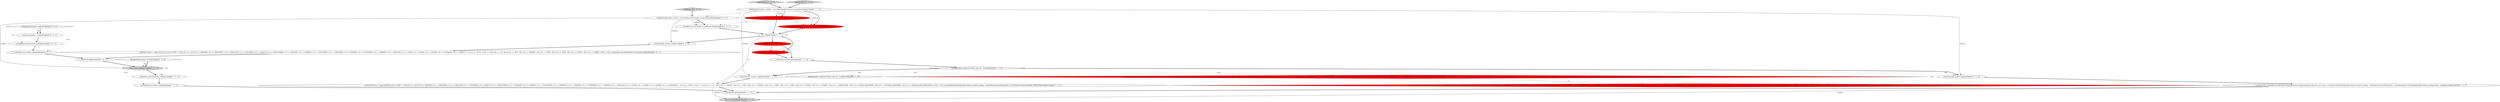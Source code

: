 digraph {
22 [style = filled, label = "enterRule(_localctx,90,RULE_tableIdentifier)@@@4@@@['0', '1', '0']", fillcolor = red, shape = ellipse image = "AAA1AAABBB2BBB"];
16 [style = filled, label = "{setState(708)_errHandler.sync(this)switch (getInterpreter().adaptivePredict(_input,90,_ctx)) {case 1:{setState(705)((TableIdentifierContext)_localctx).catalog = identifier()setState(706)match(T__3)}breaksetState(710)((TableIdentifierContext)_localctx).name = identifier()}@@@27@@@['1', '1', '0']", fillcolor = white, shape = ellipse image = "AAA0AAABBB1BBB"];
3 [style = filled, label = "enterOuterAlt(_localctx,2)@@@26@@@['1', '1', '0']", fillcolor = white, shape = ellipse image = "AAA0AAABBB1BBB"];
31 [style = filled, label = "RecognitionException re@@@19@@@['0', '0', '1']", fillcolor = white, shape = diamond image = "AAA0AAABBB3BBB"];
28 [style = filled, label = "nonReserved['0', '0', '1']", fillcolor = lightgray, shape = diamond image = "AAA0AAABBB3BBB"];
12 [style = filled, label = "getInterpreter().adaptivePredict(_input,90,_ctx)@@@30@@@['1', '1', '0']", fillcolor = white, shape = diamond image = "AAA0AAABBB1BBB"];
32 [style = filled, label = "_errHandler.recover(this,re)@@@22@@@['0', '0', '1']", fillcolor = white, shape = ellipse image = "AAA0AAABBB3BBB"];
9 [style = filled, label = "return _localctx@@@53@@@['1', '1', '0']", fillcolor = lightgray, shape = ellipse image = "AAA0AAABBB1BBB"];
27 [style = filled, label = "_errHandler.reportError(this,re)@@@21@@@['0', '0', '1']", fillcolor = white, shape = ellipse image = "AAA0AAABBB3BBB"];
6 [style = filled, label = "RecognitionException re@@@45@@@['1', '1', '0']", fillcolor = white, shape = diamond image = "AAA0AAABBB1BBB"];
24 [style = filled, label = "{exitRule()}@@@24@@@['0', '0', '1']", fillcolor = white, shape = ellipse image = "AAA0AAABBB3BBB"];
5 [style = filled, label = "tableIdentifier['1', '0', '0']", fillcolor = lightgray, shape = diamond image = "AAA0AAABBB1BBB"];
19 [style = filled, label = "tableIdentifier['0', '1', '0']", fillcolor = lightgray, shape = diamond image = "AAA0AAABBB2BBB"];
0 [style = filled, label = "_errHandler.recover(this,re)@@@48@@@['1', '1', '0']", fillcolor = white, shape = ellipse image = "AAA0AAABBB1BBB"];
26 [style = filled, label = "_localctx.exception = re@@@20@@@['0', '0', '1']", fillcolor = white, shape = ellipse image = "AAA0AAABBB3BBB"];
13 [style = filled, label = "getInterpreter().adaptivePredict(_input,91,_ctx)@@@9@@@['1', '1', '0']", fillcolor = white, shape = diamond image = "AAA0AAABBB1BBB"];
25 [style = filled, label = "enterOuterAlt(_localctx,1)@@@7@@@['0', '0', '1']", fillcolor = white, shape = ellipse image = "AAA0AAABBB3BBB"];
1 [style = filled, label = "{setState(702)_la = _input.LA(1)if ((((_la) & ~0x3f) == 0 && ((1L << _la) & ((1L << ANALYZE) | (1L << ANALYZED) | (1L << CATALOGS) | (1L << COLUMNS) | (1L << DEBUG) | (1L << EXECUTABLE) | (1L << EXPLAIN) | (1L << FORMAT) | (1L << FUNCTIONS) | (1L << GRAPHVIZ) | (1L << MAPPED) | (1L << OPTIMIZED) | (1L << PARSED) | (1L << PHYSICAL) | (1L << PLAN) | (1L << RLIKE) | (1L << QUERY) | (1L << SCHEMAS))) != 0) || ((((_la - 64)) & ~0x3f) == 0 && ((1L << (_la - 64)) & ((1L << (SHOW - 64)) | (1L << (SYS - 64)) | (1L << (TABLES - 64)) | (1L << (TEXT - 64)) | (1L << (TYPE - 64)) | (1L << (TYPES - 64)) | (1L << (VERIFY - 64)) | (1L << (IDENTIFIER - 64)) | (1L << (DIGIT_IDENTIFIER - 64)) | (1L << (QUOTED_IDENTIFIER - 64)) | (1L << (BACKQUOTED_IDENTIFIER - 64)))) != 0)) {{setState(699)((TableIdentifierContext)_localctx).catalog = identifier()setState(700)match(T__3)}}setState(704)match(TABLE_IDENTIFIER)}@@@11@@@['1', '1', '0']", fillcolor = white, shape = ellipse image = "AAA0AAABBB1BBB"];
7 [style = filled, label = "return _localctx@@@27@@@['1', '1', '1']", fillcolor = lightgray, shape = ellipse image = "AAA0AAABBB1BBB"];
4 [style = filled, label = "enterOuterAlt(_localctx,1)@@@10@@@['1', '1', '0']", fillcolor = white, shape = ellipse image = "AAA0AAABBB1BBB"];
2 [style = filled, label = "_errHandler.reportError(this,re)@@@47@@@['1', '1', '0']", fillcolor = white, shape = ellipse image = "AAA0AAABBB1BBB"];
8 [style = filled, label = "TableIdentifierContext _localctx = new TableIdentifierContext(_ctx,getState())@@@3@@@['1', '1', '0']", fillcolor = white, shape = ellipse image = "AAA0AAABBB1BBB"];
18 [style = filled, label = "int _la@@@5@@@['1', '1', '1']", fillcolor = white, shape = ellipse image = "AAA0AAABBB1BBB"];
14 [style = filled, label = "_errHandler.sync(this)@@@8@@@['1', '1', '0']", fillcolor = white, shape = ellipse image = "AAA0AAABBB1BBB"];
10 [style = filled, label = "setState(697)@@@7@@@['1', '0', '0']", fillcolor = red, shape = ellipse image = "AAA1AAABBB1BBB"];
23 [style = filled, label = "enterRule(_localctx,98,RULE_nonReserved)@@@4@@@['0', '0', '1']", fillcolor = white, shape = ellipse image = "AAA0AAABBB3BBB"];
11 [style = filled, label = "{exitRule()}@@@50@@@['1', '1', '0']", fillcolor = white, shape = ellipse image = "AAA0AAABBB1BBB"];
21 [style = filled, label = "setState(711)@@@7@@@['0', '1', '0']", fillcolor = red, shape = ellipse image = "AAA1AAABBB2BBB"];
30 [style = filled, label = "{setState(714)_la = _input.LA(1)if (!((((_la) & ~0x3f) == 0 && ((1L << _la) & ((1L << ANALYZE) | (1L << ANALYZED) | (1L << CATALOGS) | (1L << COLUMNS) | (1L << DEBUG) | (1L << EXECUTABLE) | (1L << EXPLAIN) | (1L << FORMAT) | (1L << FUNCTIONS) | (1L << GRAPHVIZ) | (1L << MAPPED) | (1L << OPTIMIZED) | (1L << PARSED) | (1L << PHYSICAL) | (1L << PLAN) | (1L << RLIKE) | (1L << QUERY) | (1L << SCHEMAS) | (1L << SHOW))) != 0) || ((((_la - 64)) & ~0x3f) == 0 && ((1L << (_la - 64)) & ((1L << (SYS - 64)) | (1L << (TABLES - 64)) | (1L << (TEXT - 64)) | (1L << (TYPE - 64)) | (1L << (TYPES - 64)) | (1L << (VERIFY - 64)))) != 0))) {_errHandler.recoverInline(this)}{consume()}}@@@8@@@['0', '0', '1']", fillcolor = white, shape = ellipse image = "AAA0AAABBB3BBB"];
17 [style = filled, label = "enterRule(_localctx,88,RULE_tableIdentifier)@@@4@@@['1', '0', '0']", fillcolor = red, shape = ellipse image = "AAA1AAABBB1BBB"];
20 [style = filled, label = "(((_la) & ~0x3f) == 0 && ((1L << _la) & ((1L << ANALYZE) | (1L << ANALYZED) | (1L << CATALOGS) | (1L << COLUMNS) | (1L << DEBUG) | (1L << EXECUTABLE) | (1L << EXPLAIN) | (1L << FORMAT) | (1L << FUNCTIONS) | (1L << GRAPHVIZ) | (1L << MAPPED) | (1L << OPTIMIZED) | (1L << PARSED) | (1L << PHYSICAL) | (1L << PLAN) | (1L << RLIKE) | (1L << QUERY) | (1L << SCHEMAS))) != 0) || ((((_la - 64)) & ~0x3f) == 0 && ((1L << (_la - 64)) & ((1L << (SHOW - 64)) | (1L << (SYS - 64)) | (1L << (TABLES - 64)) | (1L << (TEXT - 64)) | (1L << (TYPE - 64)) | (1L << (TYPES - 64)) | (1L << (VERIFY - 64)) | (1L << (IDENTIFIER - 64)) | (1L << (DIGIT_IDENTIFIER - 64)) | (1L << (QUOTED_IDENTIFIER - 64)) | (1L << (BACKQUOTED_IDENTIFIER - 64)))) != 0)@@@14@@@['0', '1', '0']", fillcolor = red, shape = diamond image = "AAA1AAABBB2BBB"];
15 [style = filled, label = "(((_la) & ~0x3f) == 0 && ((1L << _la) & ((1L << ANALYZE) | (1L << ANALYZED) | (1L << CATALOGS) | (1L << COLUMNS) | (1L << DEBUG) | (1L << EXECUTABLE) | (1L << EXPLAIN) | (1L << FORMAT) | (1L << FUNCTIONS) | (1L << GRAPHVIZ) | (1L << MAPPED) | (1L << OPTIMIZED) | (1L << PARSED) | (1L << PHYSICAL) | (1L << PLAN) | (1L << RLIKE) | (1L << QUERY) | (1L << SCHEMAS) | (1L << SHOW))) != 0) || ((((_la - 64)) & ~0x3f) == 0 && ((1L << (_la - 64)) & ((1L << (SYS - 64)) | (1L << (TABLES - 64)) | (1L << (TEXT - 64)) | (1L << (TYPE - 64)) | (1L << (TYPES - 64)) | (1L << (VERIFY - 64)) | (1L << (IDENTIFIER - 64)) | (1L << (DIGIT_IDENTIFIER - 64)) | (1L << (QUOTED_IDENTIFIER - 64)) | (1L << (BACKQUOTED_IDENTIFIER - 64)))) != 0)@@@14@@@['1', '0', '0']", fillcolor = red, shape = diamond image = "AAA1AAABBB1BBB"];
29 [style = filled, label = "NonReservedContext _localctx = new NonReservedContext(_ctx,getState())@@@3@@@['0', '0', '1']", fillcolor = white, shape = ellipse image = "AAA0AAABBB3BBB"];
28->29 [style = bold, label=""];
5->8 [style = bold, label=""];
30->24 [style = bold, label=""];
15->20 [style = dashed, label="0"];
27->32 [style = bold, label=""];
10->21 [style = dashed, label="0"];
16->11 [style = bold, label=""];
1->9 [style = solid, label="_localctx"];
8->3 [style = solid, label="_localctx"];
13->3 [style = dotted, label="true"];
13->12 [style = dotted, label="true"];
10->14 [style = bold, label=""];
25->30 [style = bold, label=""];
13->20 [style = dotted, label="true"];
18->1 [style = solid, label="_la"];
8->22 [style = solid, label="_localctx"];
0->11 [style = bold, label=""];
29->25 [style = solid, label="_localctx"];
29->23 [style = bold, label=""];
3->16 [style = bold, label=""];
11->9 [style = bold, label=""];
19->8 [style = bold, label=""];
1->11 [style = bold, label=""];
8->22 [style = bold, label=""];
31->32 [style = dotted, label="true"];
8->17 [style = bold, label=""];
31->26 [style = bold, label=""];
26->27 [style = bold, label=""];
2->0 [style = bold, label=""];
8->4 [style = solid, label="_localctx"];
22->18 [style = bold, label=""];
6->2 [style = dotted, label="true"];
18->10 [style = bold, label=""];
13->3 [style = bold, label=""];
31->26 [style = dotted, label="true"];
7->2 [style = bold, label=""];
29->23 [style = solid, label="_localctx"];
8->17 [style = solid, label="_localctx"];
29->7 [style = solid, label="_localctx"];
31->27 [style = dotted, label="true"];
18->25 [style = bold, label=""];
6->7 [style = dotted, label="true"];
16->9 [style = solid, label="_localctx"];
13->15 [style = dotted, label="true"];
4->1 [style = bold, label=""];
6->0 [style = dotted, label="true"];
14->13 [style = bold, label=""];
18->21 [style = bold, label=""];
17->23 [style = dashed, label="0"];
6->7 [style = bold, label=""];
24->7 [style = bold, label=""];
32->24 [style = bold, label=""];
23->18 [style = bold, label=""];
8->29 [style = dashed, label="0"];
17->18 [style = bold, label=""];
13->4 [style = dotted, label="true"];
21->14 [style = bold, label=""];
13->4 [style = bold, label=""];
17->22 [style = dashed, label="0"];
}
